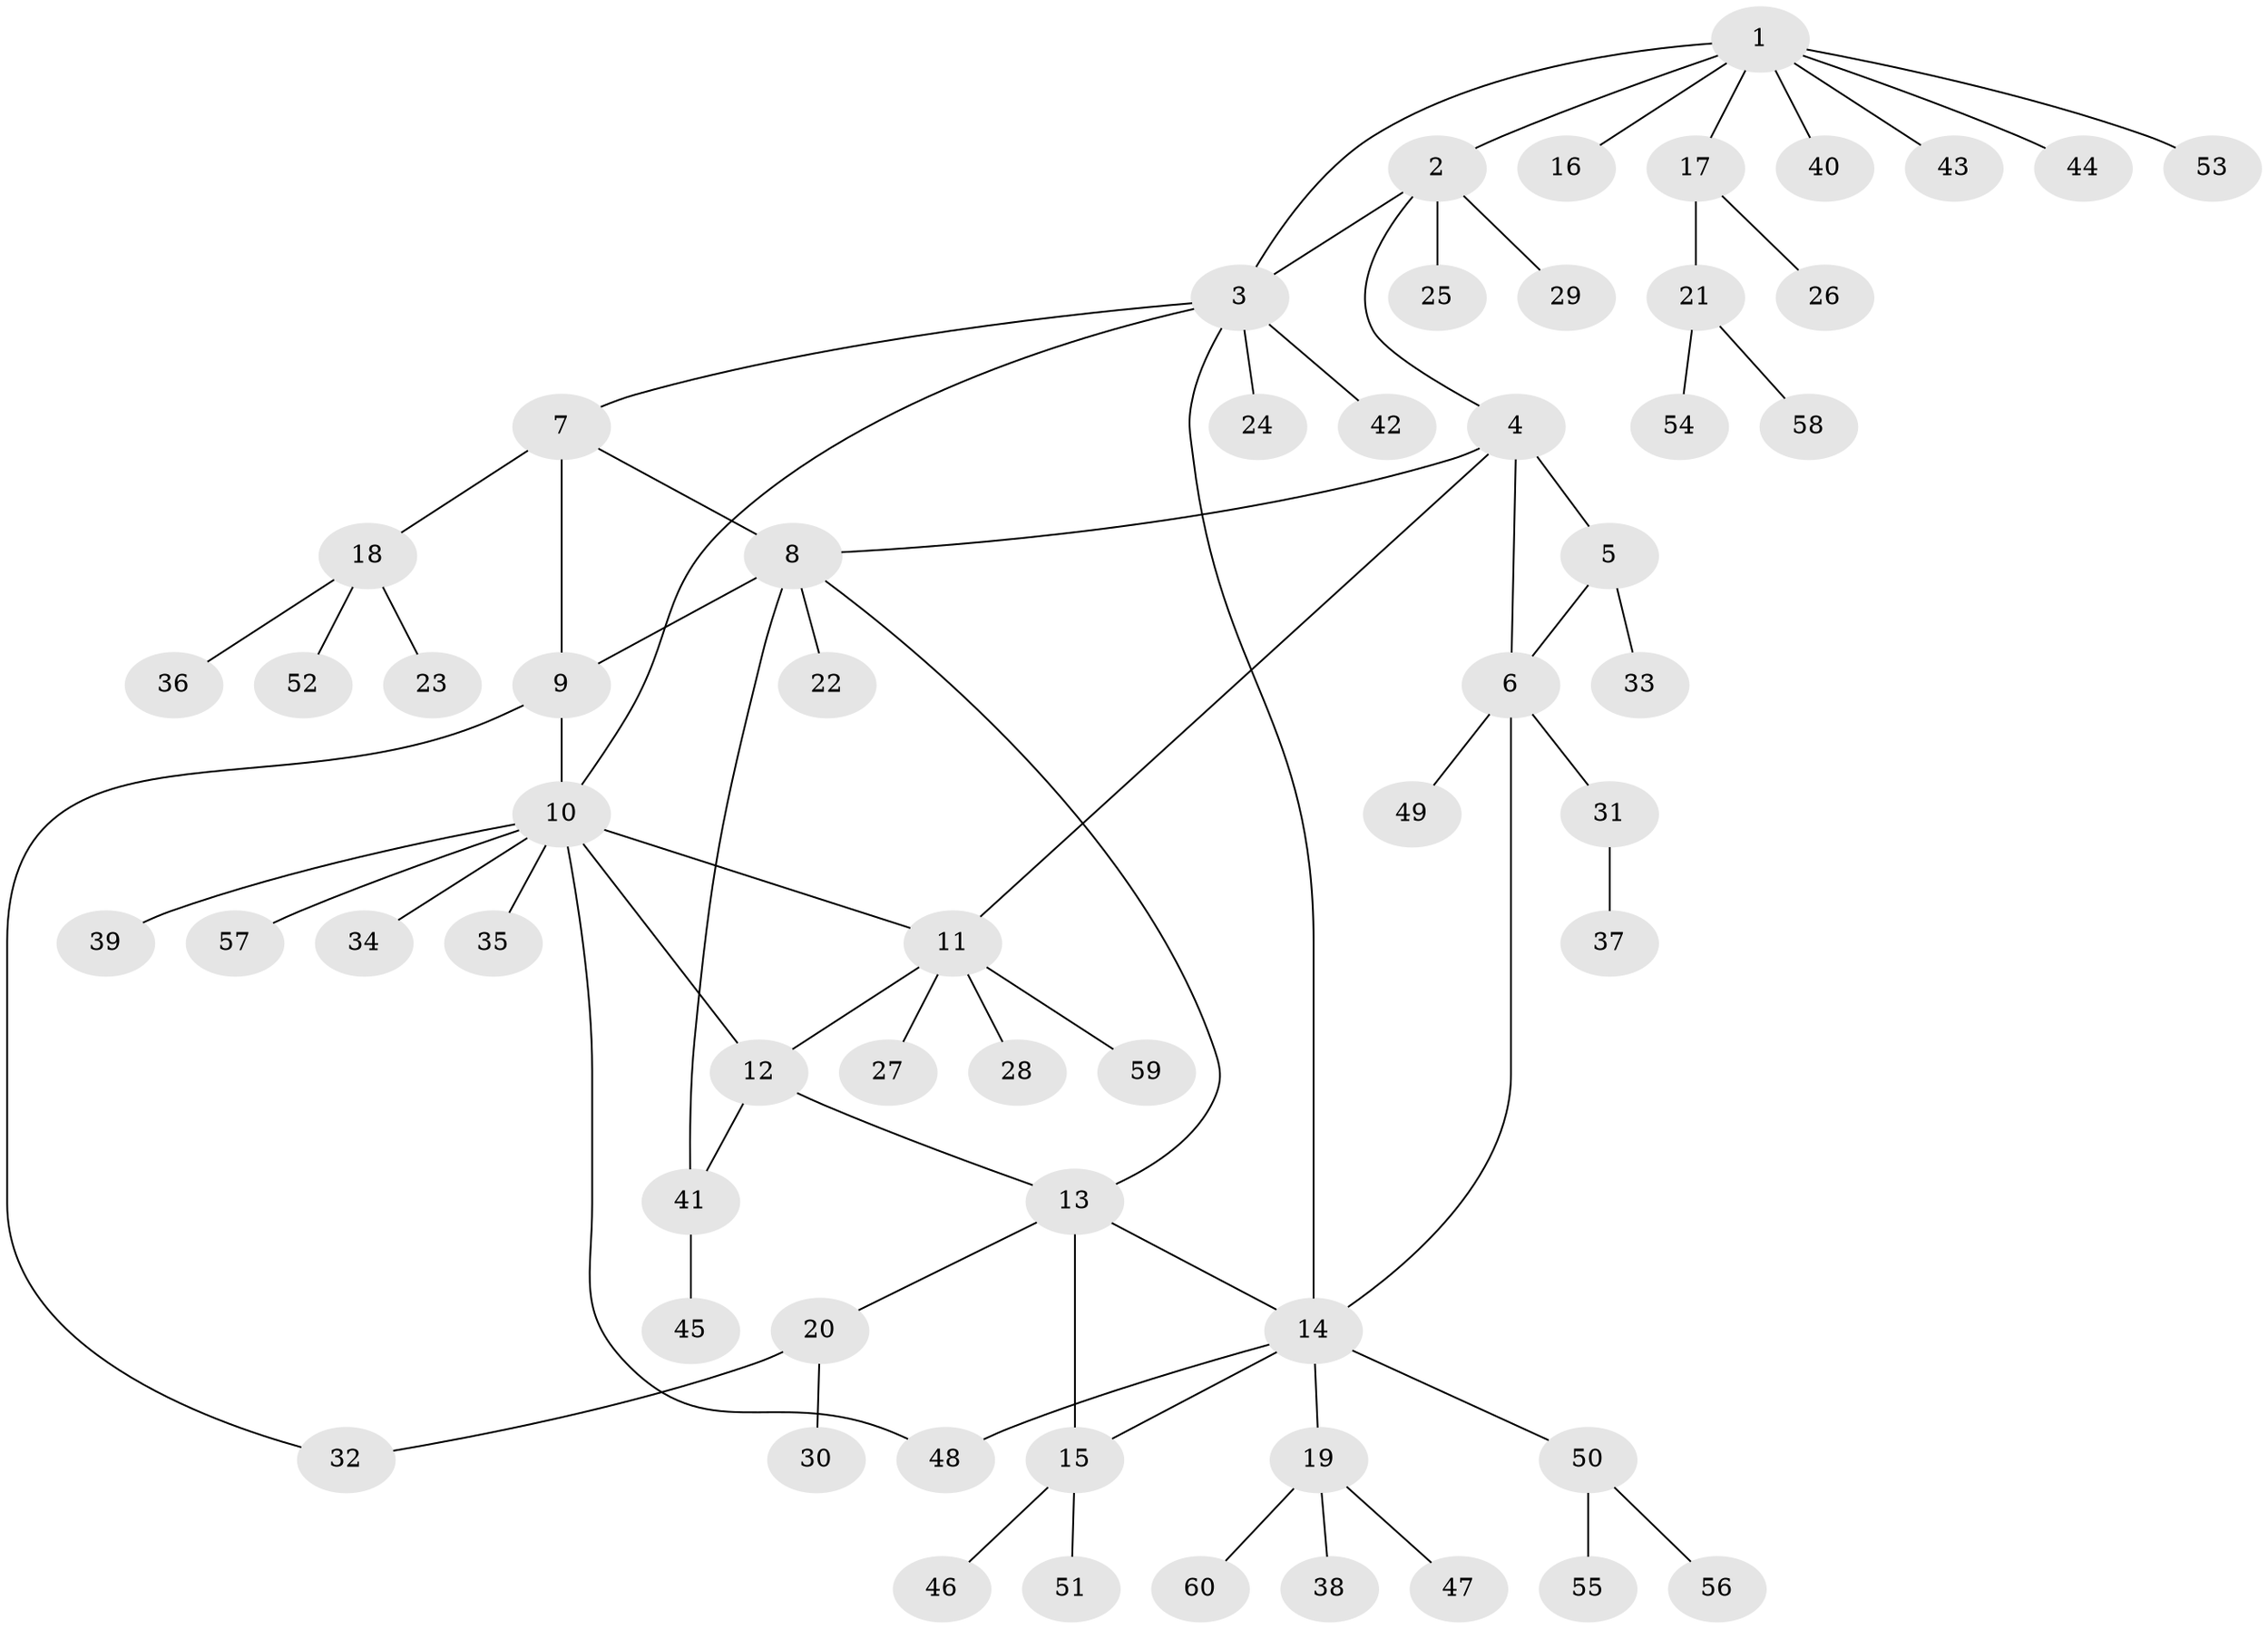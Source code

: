 // Generated by graph-tools (version 1.1) at 2025/56/03/09/25 04:56:02]
// undirected, 60 vertices, 73 edges
graph export_dot {
graph [start="1"]
  node [color=gray90,style=filled];
  1;
  2;
  3;
  4;
  5;
  6;
  7;
  8;
  9;
  10;
  11;
  12;
  13;
  14;
  15;
  16;
  17;
  18;
  19;
  20;
  21;
  22;
  23;
  24;
  25;
  26;
  27;
  28;
  29;
  30;
  31;
  32;
  33;
  34;
  35;
  36;
  37;
  38;
  39;
  40;
  41;
  42;
  43;
  44;
  45;
  46;
  47;
  48;
  49;
  50;
  51;
  52;
  53;
  54;
  55;
  56;
  57;
  58;
  59;
  60;
  1 -- 2;
  1 -- 3;
  1 -- 16;
  1 -- 17;
  1 -- 40;
  1 -- 43;
  1 -- 44;
  1 -- 53;
  2 -- 3;
  2 -- 4;
  2 -- 25;
  2 -- 29;
  3 -- 7;
  3 -- 10;
  3 -- 14;
  3 -- 24;
  3 -- 42;
  4 -- 5;
  4 -- 6;
  4 -- 8;
  4 -- 11;
  5 -- 6;
  5 -- 33;
  6 -- 14;
  6 -- 31;
  6 -- 49;
  7 -- 8;
  7 -- 9;
  7 -- 18;
  8 -- 9;
  8 -- 13;
  8 -- 22;
  8 -- 41;
  9 -- 10;
  9 -- 32;
  10 -- 11;
  10 -- 12;
  10 -- 34;
  10 -- 35;
  10 -- 39;
  10 -- 48;
  10 -- 57;
  11 -- 12;
  11 -- 27;
  11 -- 28;
  11 -- 59;
  12 -- 13;
  12 -- 41;
  13 -- 14;
  13 -- 15;
  13 -- 20;
  14 -- 15;
  14 -- 19;
  14 -- 48;
  14 -- 50;
  15 -- 46;
  15 -- 51;
  17 -- 21;
  17 -- 26;
  18 -- 23;
  18 -- 36;
  18 -- 52;
  19 -- 38;
  19 -- 47;
  19 -- 60;
  20 -- 30;
  20 -- 32;
  21 -- 54;
  21 -- 58;
  31 -- 37;
  41 -- 45;
  50 -- 55;
  50 -- 56;
}
